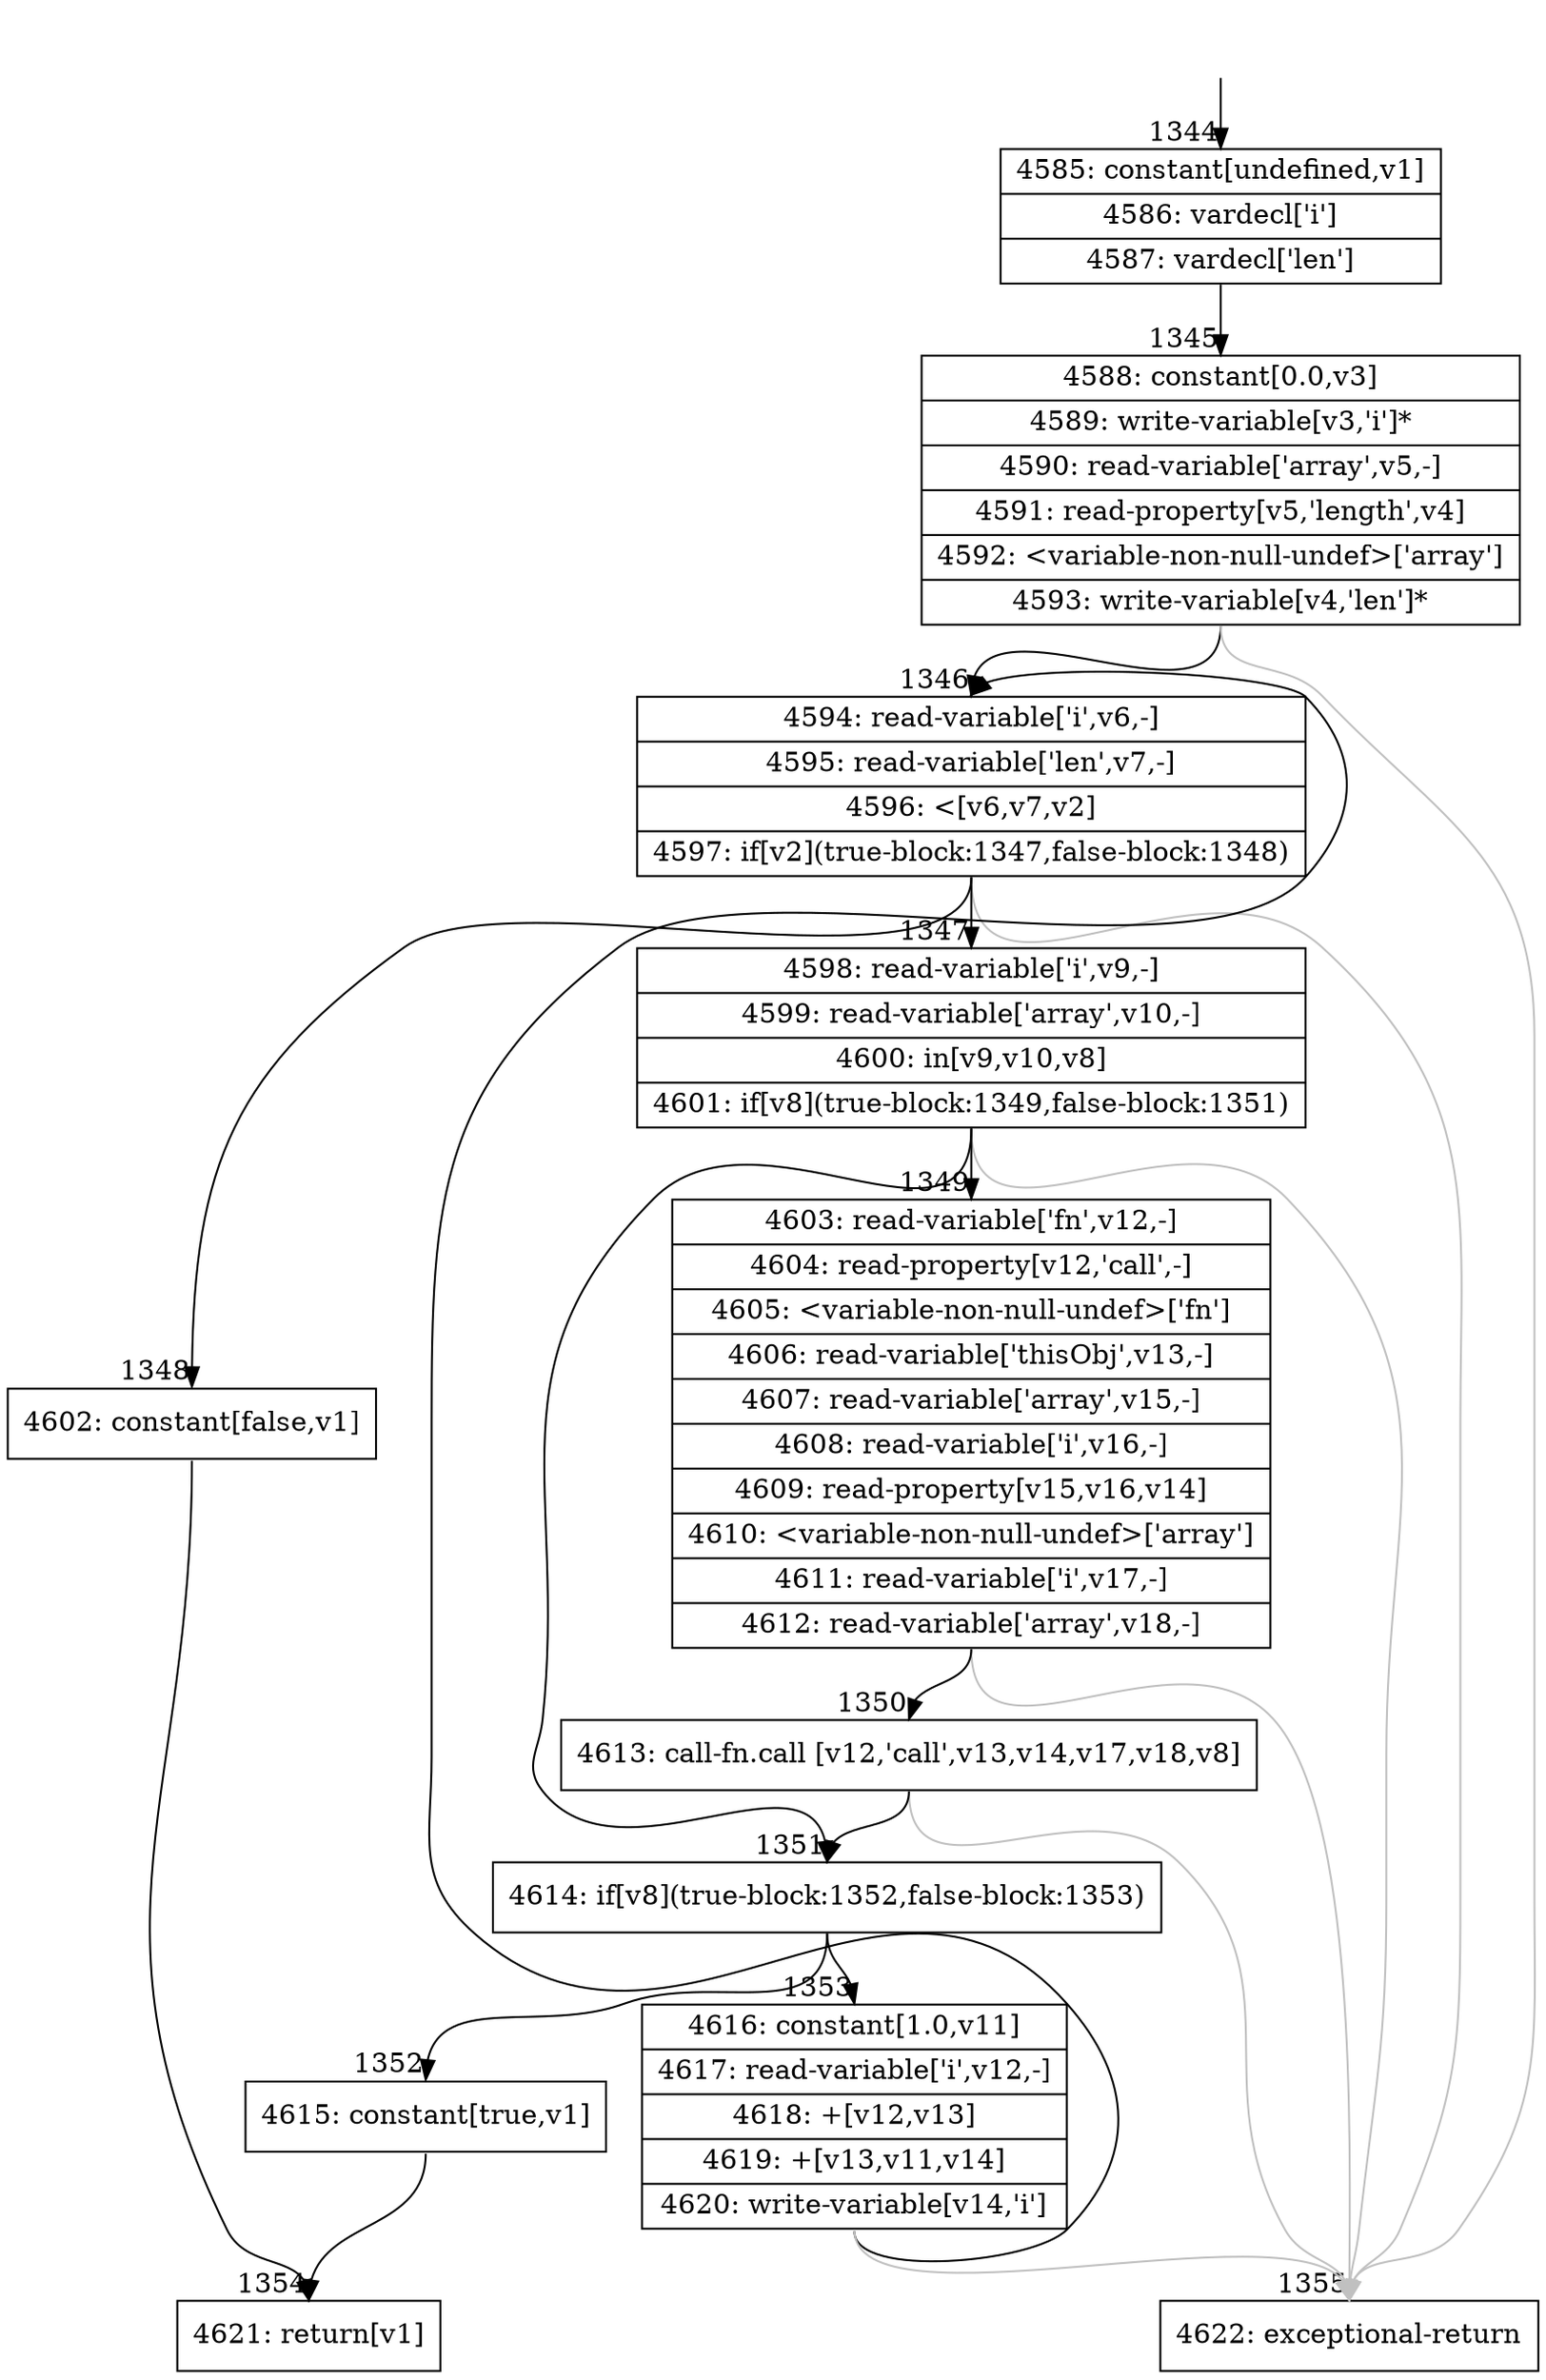 digraph {
rankdir="TD"
BB_entry77[shape=none,label=""];
BB_entry77 -> BB1344 [tailport=s, headport=n, headlabel="    1344"]
BB1344 [shape=record label="{4585: constant[undefined,v1]|4586: vardecl['i']|4587: vardecl['len']}" ] 
BB1344 -> BB1345 [tailport=s, headport=n, headlabel="      1345"]
BB1345 [shape=record label="{4588: constant[0.0,v3]|4589: write-variable[v3,'i']*|4590: read-variable['array',v5,-]|4591: read-property[v5,'length',v4]|4592: \<variable-non-null-undef\>['array']|4593: write-variable[v4,'len']*}" ] 
BB1345 -> BB1346 [tailport=s, headport=n, headlabel="      1346"]
BB1345 -> BB1355 [tailport=s, headport=n, color=gray, headlabel="      1355"]
BB1346 [shape=record label="{4594: read-variable['i',v6,-]|4595: read-variable['len',v7,-]|4596: \<[v6,v7,v2]|4597: if[v2](true-block:1347,false-block:1348)}" ] 
BB1346 -> BB1347 [tailport=s, headport=n, headlabel="      1347"]
BB1346 -> BB1348 [tailport=s, headport=n, headlabel="      1348"]
BB1346 -> BB1355 [tailport=s, headport=n, color=gray]
BB1347 [shape=record label="{4598: read-variable['i',v9,-]|4599: read-variable['array',v10,-]|4600: in[v9,v10,v8]|4601: if[v8](true-block:1349,false-block:1351)}" ] 
BB1347 -> BB1351 [tailport=s, headport=n, headlabel="      1351"]
BB1347 -> BB1349 [tailport=s, headport=n, headlabel="      1349"]
BB1347 -> BB1355 [tailport=s, headport=n, color=gray]
BB1348 [shape=record label="{4602: constant[false,v1]}" ] 
BB1348 -> BB1354 [tailport=s, headport=n, headlabel="      1354"]
BB1349 [shape=record label="{4603: read-variable['fn',v12,-]|4604: read-property[v12,'call',-]|4605: \<variable-non-null-undef\>['fn']|4606: read-variable['thisObj',v13,-]|4607: read-variable['array',v15,-]|4608: read-variable['i',v16,-]|4609: read-property[v15,v16,v14]|4610: \<variable-non-null-undef\>['array']|4611: read-variable['i',v17,-]|4612: read-variable['array',v18,-]}" ] 
BB1349 -> BB1350 [tailport=s, headport=n, headlabel="      1350"]
BB1349 -> BB1355 [tailport=s, headport=n, color=gray]
BB1350 [shape=record label="{4613: call-fn.call [v12,'call',v13,v14,v17,v18,v8]}" ] 
BB1350 -> BB1351 [tailport=s, headport=n]
BB1350 -> BB1355 [tailport=s, headport=n, color=gray]
BB1351 [shape=record label="{4614: if[v8](true-block:1352,false-block:1353)}" ] 
BB1351 -> BB1352 [tailport=s, headport=n, headlabel="      1352"]
BB1351 -> BB1353 [tailport=s, headport=n, headlabel="      1353"]
BB1352 [shape=record label="{4615: constant[true,v1]}" ] 
BB1352 -> BB1354 [tailport=s, headport=n]
BB1353 [shape=record label="{4616: constant[1.0,v11]|4617: read-variable['i',v12,-]|4618: +[v12,v13]|4619: +[v13,v11,v14]|4620: write-variable[v14,'i']}" ] 
BB1353 -> BB1346 [tailport=s, headport=n]
BB1353 -> BB1355 [tailport=s, headport=n, color=gray]
BB1354 [shape=record label="{4621: return[v1]}" ] 
BB1355 [shape=record label="{4622: exceptional-return}" ] 
//#$~ 2196
}
